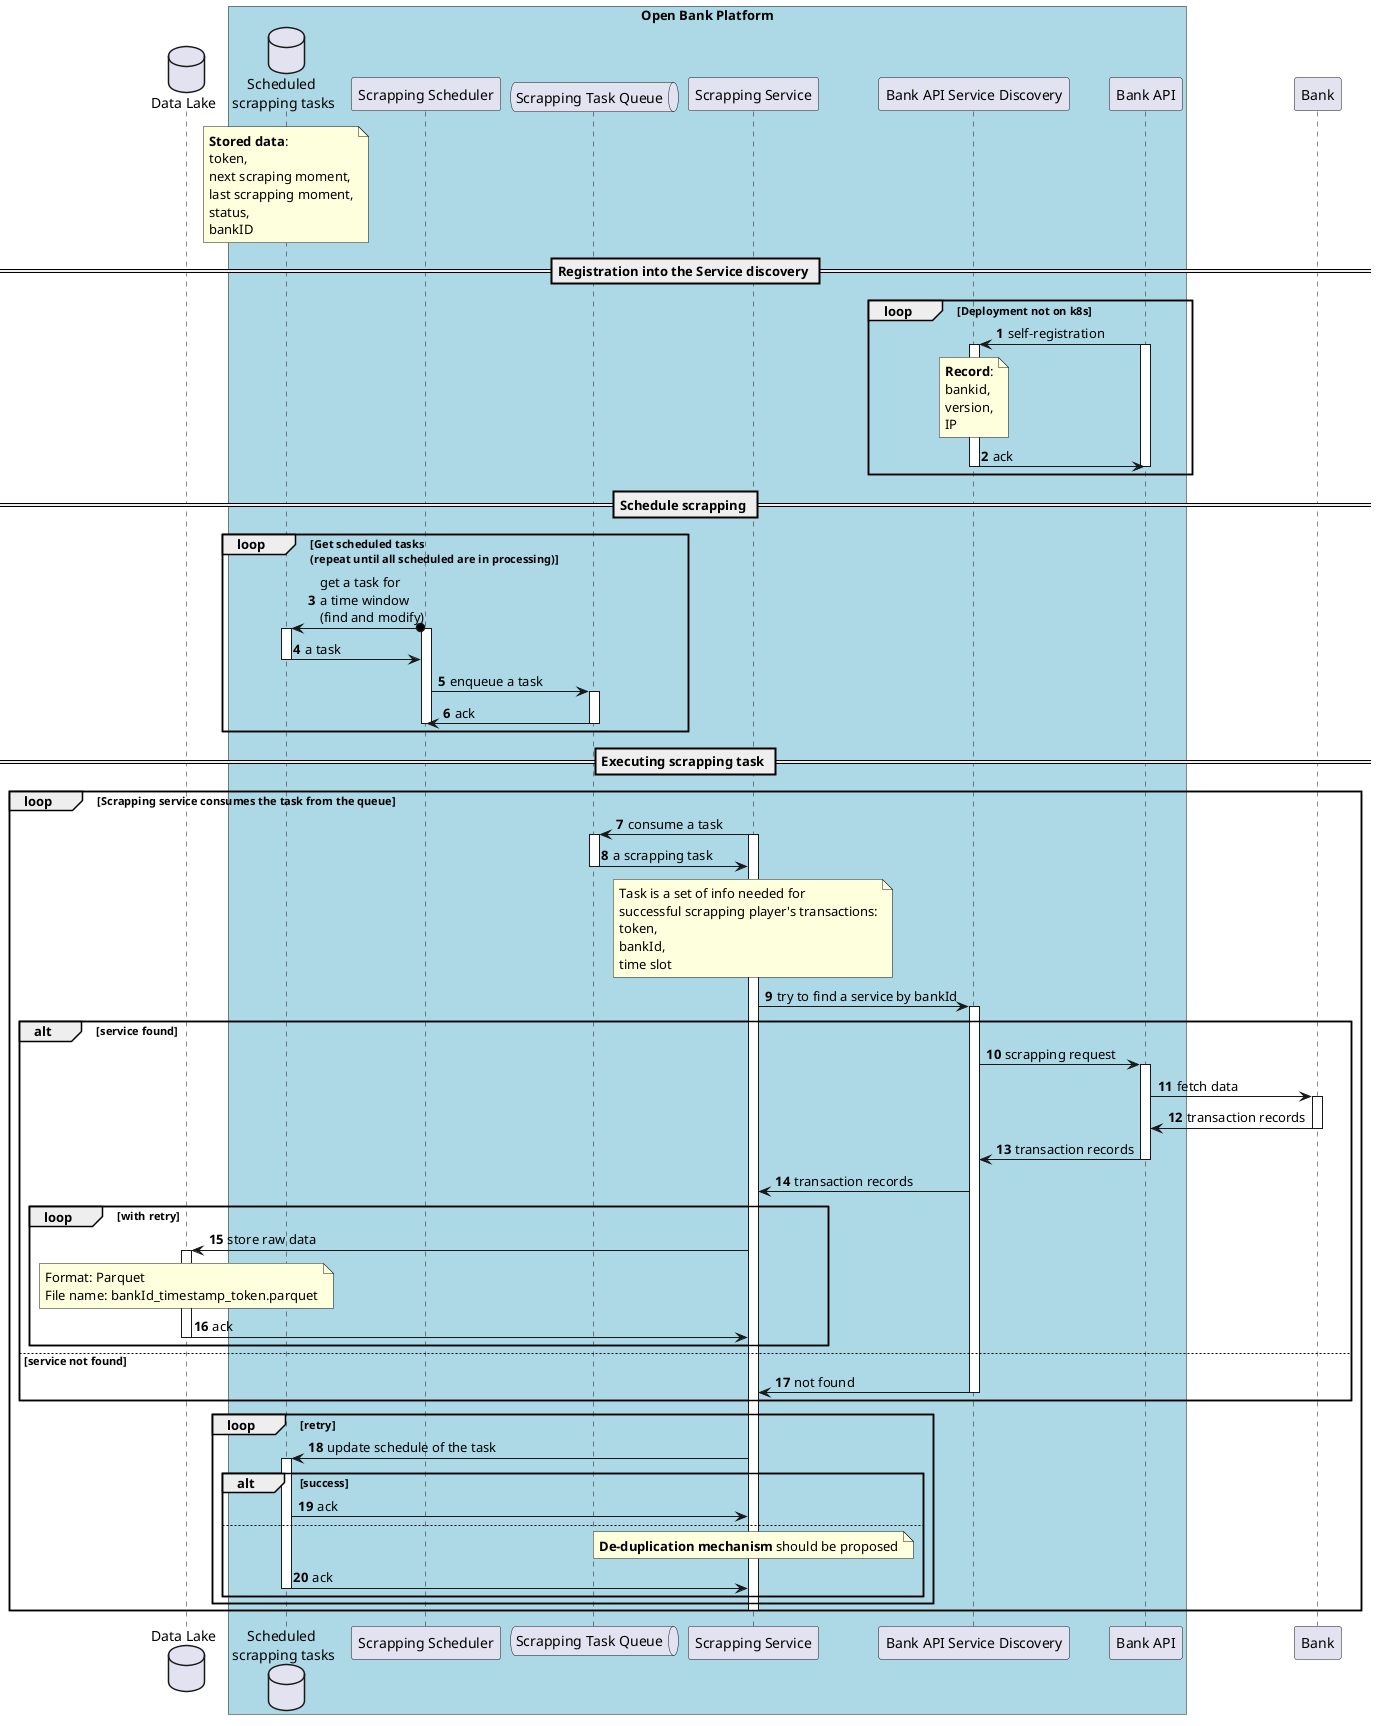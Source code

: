 @startuml

autonumber

database dl as "Data Lake"

box "Open Bank Platform"  #LightBlue
database scheduled as "Scheduled \nscrapping tasks"
participant scheduler as "Scrapping Scheduler"
queue stq as "Scrapping Task Queue"
participant service as "Scrapping Service"
participant bapisd as "Bank API Service Discovery"
participant bapi as "Bank API"

end box

participant bank as "Bank"

note over scheduled: <b>Stored data</b>:\ntoken,\nnext scraping moment,\nlast scrapping moment,\nstatus,\nbankID

== Registration into the Service discovery ==

loop Deployment not on k8s
bapi -> bapisd++: self-registration
note over bapisd: <b>Record</b>:\nbankid,\nversion,\nIP
activate bapi
bapisd -> bapi--: ack
deactivate bapi
end

== Schedule scrapping ==

loop Get scheduled tasks \n(repeat until all scheduled are in processing)
  scheduler o-> scheduled++: get a task for\na time window\n(find and modify)
  activate scheduler
  scheduled -> scheduler--: a task
  scheduler -> stq++: enqueue a task
  stq -> scheduler--:ack
  deactivate scheduler
end

== Executing scrapping task ==

loop Scrapping service consumes the task from the queue
service -> stq++: consume a task
activate service
stq -> service--: a scrapping task
note over service: Task is a set of info needed for \nsuccessful scrapping player's transactions:\ntoken,\nbankId,\ntime slot
service -> bapisd++: try to find a service by bankId
alt service found
  bapisd -> bapi++: scrapping request
  bapi -> bank++: fetch data
  bank -> bapi--: transaction records
  bapi -> bapisd--: transaction records
  bapisd -> service: transaction records
  loop with retry
  service -> dl++: store raw data
  note over dl:  Format: Parquet\nFile name: bankId_timestamp_token.parquet
  dl -> service--: ack
  end
else service not found
  bapisd -> service--: not found

end
loop retry
service -> scheduled++: update schedule of the task
alt success
  scheduled -> service: ack
else
  note over service: <b>De-duplication mechanism</b> should be proposed
  scheduled -> service--: ack
end
end
deactivate service
end
@enduml